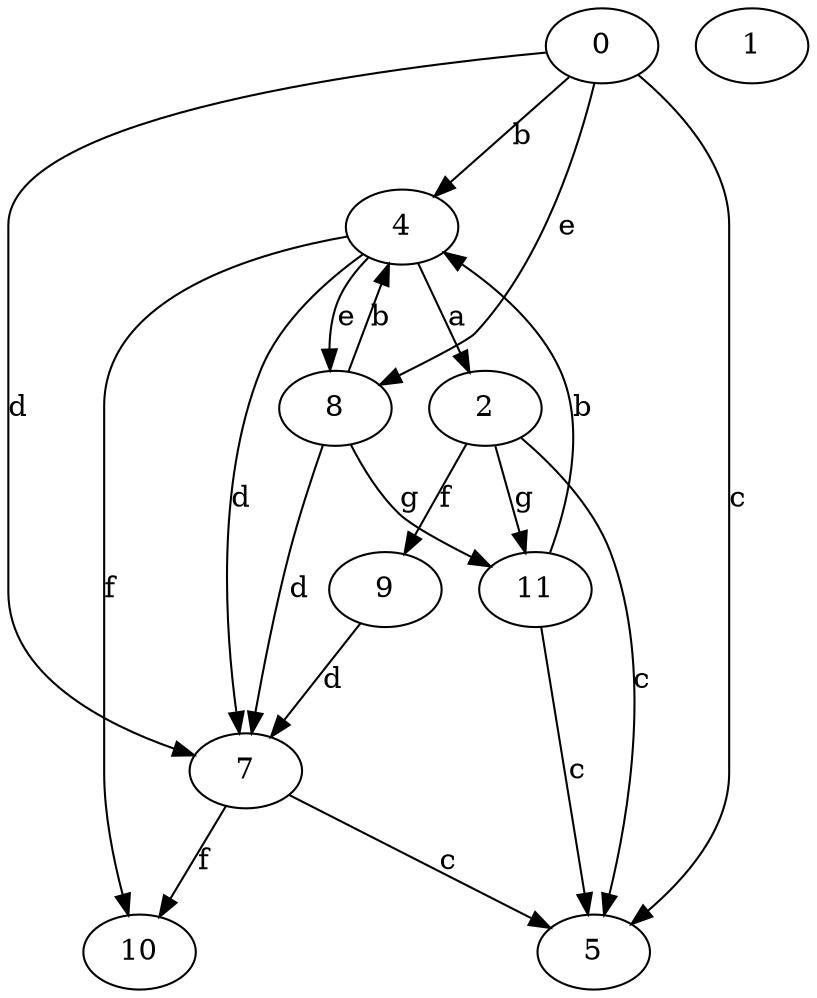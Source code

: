 strict digraph  {
0;
1;
2;
4;
5;
7;
8;
9;
10;
11;
0 -> 4  [label=b];
0 -> 5  [label=c];
0 -> 7  [label=d];
0 -> 8  [label=e];
2 -> 5  [label=c];
2 -> 9  [label=f];
2 -> 11  [label=g];
4 -> 2  [label=a];
4 -> 7  [label=d];
4 -> 8  [label=e];
4 -> 10  [label=f];
7 -> 5  [label=c];
7 -> 10  [label=f];
8 -> 4  [label=b];
8 -> 7  [label=d];
8 -> 11  [label=g];
9 -> 7  [label=d];
11 -> 4  [label=b];
11 -> 5  [label=c];
}
